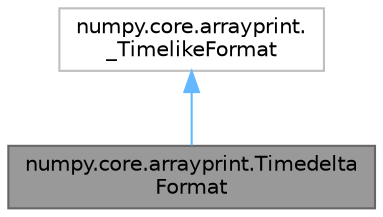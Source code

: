 digraph "numpy.core.arrayprint.TimedeltaFormat"
{
 // LATEX_PDF_SIZE
  bgcolor="transparent";
  edge [fontname=Helvetica,fontsize=10,labelfontname=Helvetica,labelfontsize=10];
  node [fontname=Helvetica,fontsize=10,shape=box,height=0.2,width=0.4];
  Node1 [id="Node000001",label="numpy.core.arrayprint.Timedelta\lFormat",height=0.2,width=0.4,color="gray40", fillcolor="grey60", style="filled", fontcolor="black",tooltip=" "];
  Node2 -> Node1 [id="edge1_Node000001_Node000002",dir="back",color="steelblue1",style="solid",tooltip=" "];
  Node2 [id="Node000002",label="numpy.core.arrayprint.\l_TimelikeFormat",height=0.2,width=0.4,color="grey75", fillcolor="white", style="filled",URL="$d9/dcc/classnumpy_1_1core_1_1arrayprint_1_1__TimelikeFormat.html",tooltip=" "];
}
